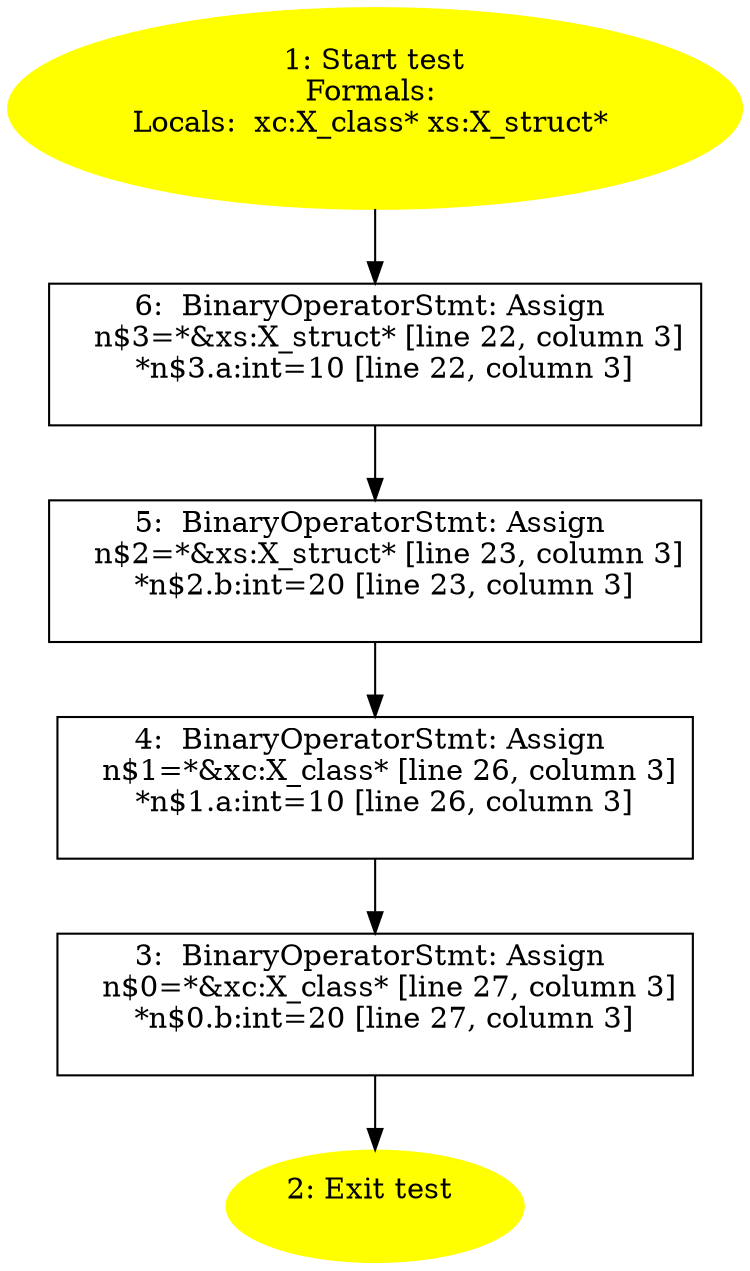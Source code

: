 /* @generated */
digraph cfg {
"test#18241244337164948030.afc14f193ad97442_1" [label="1: Start test\nFormals: \nLocals:  xc:X_class* xs:X_struct* \n  " color=yellow style=filled]
	

	 "test#18241244337164948030.afc14f193ad97442_1" -> "test#18241244337164948030.afc14f193ad97442_6" ;
"test#18241244337164948030.afc14f193ad97442_2" [label="2: Exit test \n  " color=yellow style=filled]
	

"test#18241244337164948030.afc14f193ad97442_3" [label="3:  BinaryOperatorStmt: Assign \n   n$0=*&xc:X_class* [line 27, column 3]\n  *n$0.b:int=20 [line 27, column 3]\n " shape="box"]
	

	 "test#18241244337164948030.afc14f193ad97442_3" -> "test#18241244337164948030.afc14f193ad97442_2" ;
"test#18241244337164948030.afc14f193ad97442_4" [label="4:  BinaryOperatorStmt: Assign \n   n$1=*&xc:X_class* [line 26, column 3]\n  *n$1.a:int=10 [line 26, column 3]\n " shape="box"]
	

	 "test#18241244337164948030.afc14f193ad97442_4" -> "test#18241244337164948030.afc14f193ad97442_3" ;
"test#18241244337164948030.afc14f193ad97442_5" [label="5:  BinaryOperatorStmt: Assign \n   n$2=*&xs:X_struct* [line 23, column 3]\n  *n$2.b:int=20 [line 23, column 3]\n " shape="box"]
	

	 "test#18241244337164948030.afc14f193ad97442_5" -> "test#18241244337164948030.afc14f193ad97442_4" ;
"test#18241244337164948030.afc14f193ad97442_6" [label="6:  BinaryOperatorStmt: Assign \n   n$3=*&xs:X_struct* [line 22, column 3]\n  *n$3.a:int=10 [line 22, column 3]\n " shape="box"]
	

	 "test#18241244337164948030.afc14f193ad97442_6" -> "test#18241244337164948030.afc14f193ad97442_5" ;
}
